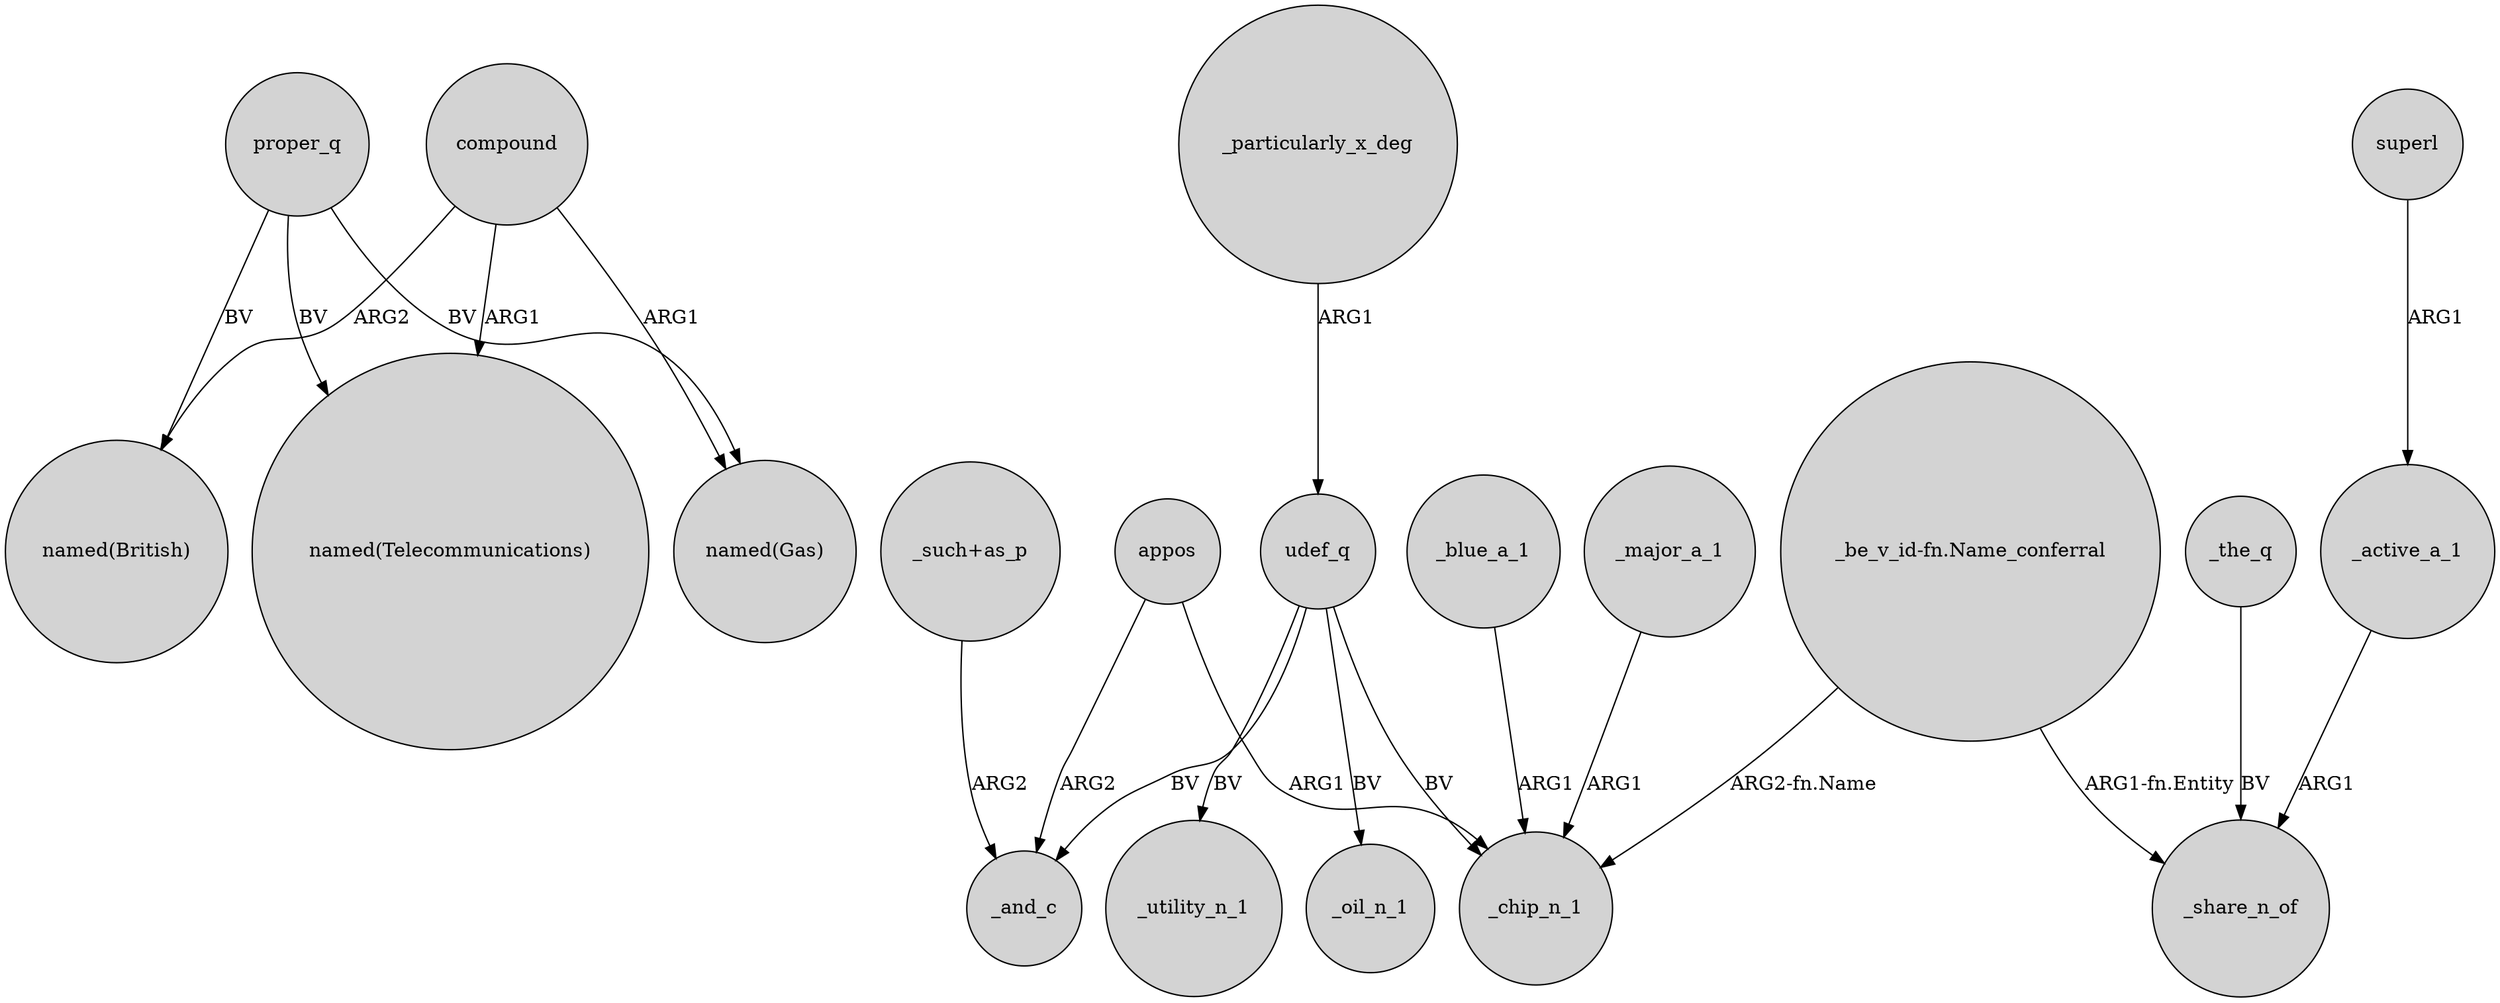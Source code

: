 digraph {
	node [shape=circle style=filled]
	proper_q -> "named(British)" [label=BV]
	appos -> _and_c [label=ARG2]
	proper_q -> "named(Gas)" [label=BV]
	udef_q -> _utility_n_1 [label=BV]
	udef_q -> _oil_n_1 [label=BV]
	_major_a_1 -> _chip_n_1 [label=ARG1]
	_the_q -> _share_n_of [label=BV]
	"_such+as_p" -> _and_c [label=ARG2]
	_particularly_x_deg -> udef_q [label=ARG1]
	udef_q -> _and_c [label=BV]
	compound -> "named(Gas)" [label=ARG1]
	_blue_a_1 -> _chip_n_1 [label=ARG1]
	superl -> _active_a_1 [label=ARG1]
	compound -> "named(Telecommunications)" [label=ARG1]
	"_be_v_id-fn.Name_conferral" -> _chip_n_1 [label="ARG2-fn.Name"]
	appos -> _chip_n_1 [label=ARG1]
	compound -> "named(British)" [label=ARG2]
	udef_q -> _chip_n_1 [label=BV]
	proper_q -> "named(Telecommunications)" [label=BV]
	_active_a_1 -> _share_n_of [label=ARG1]
	"_be_v_id-fn.Name_conferral" -> _share_n_of [label="ARG1-fn.Entity"]
}
